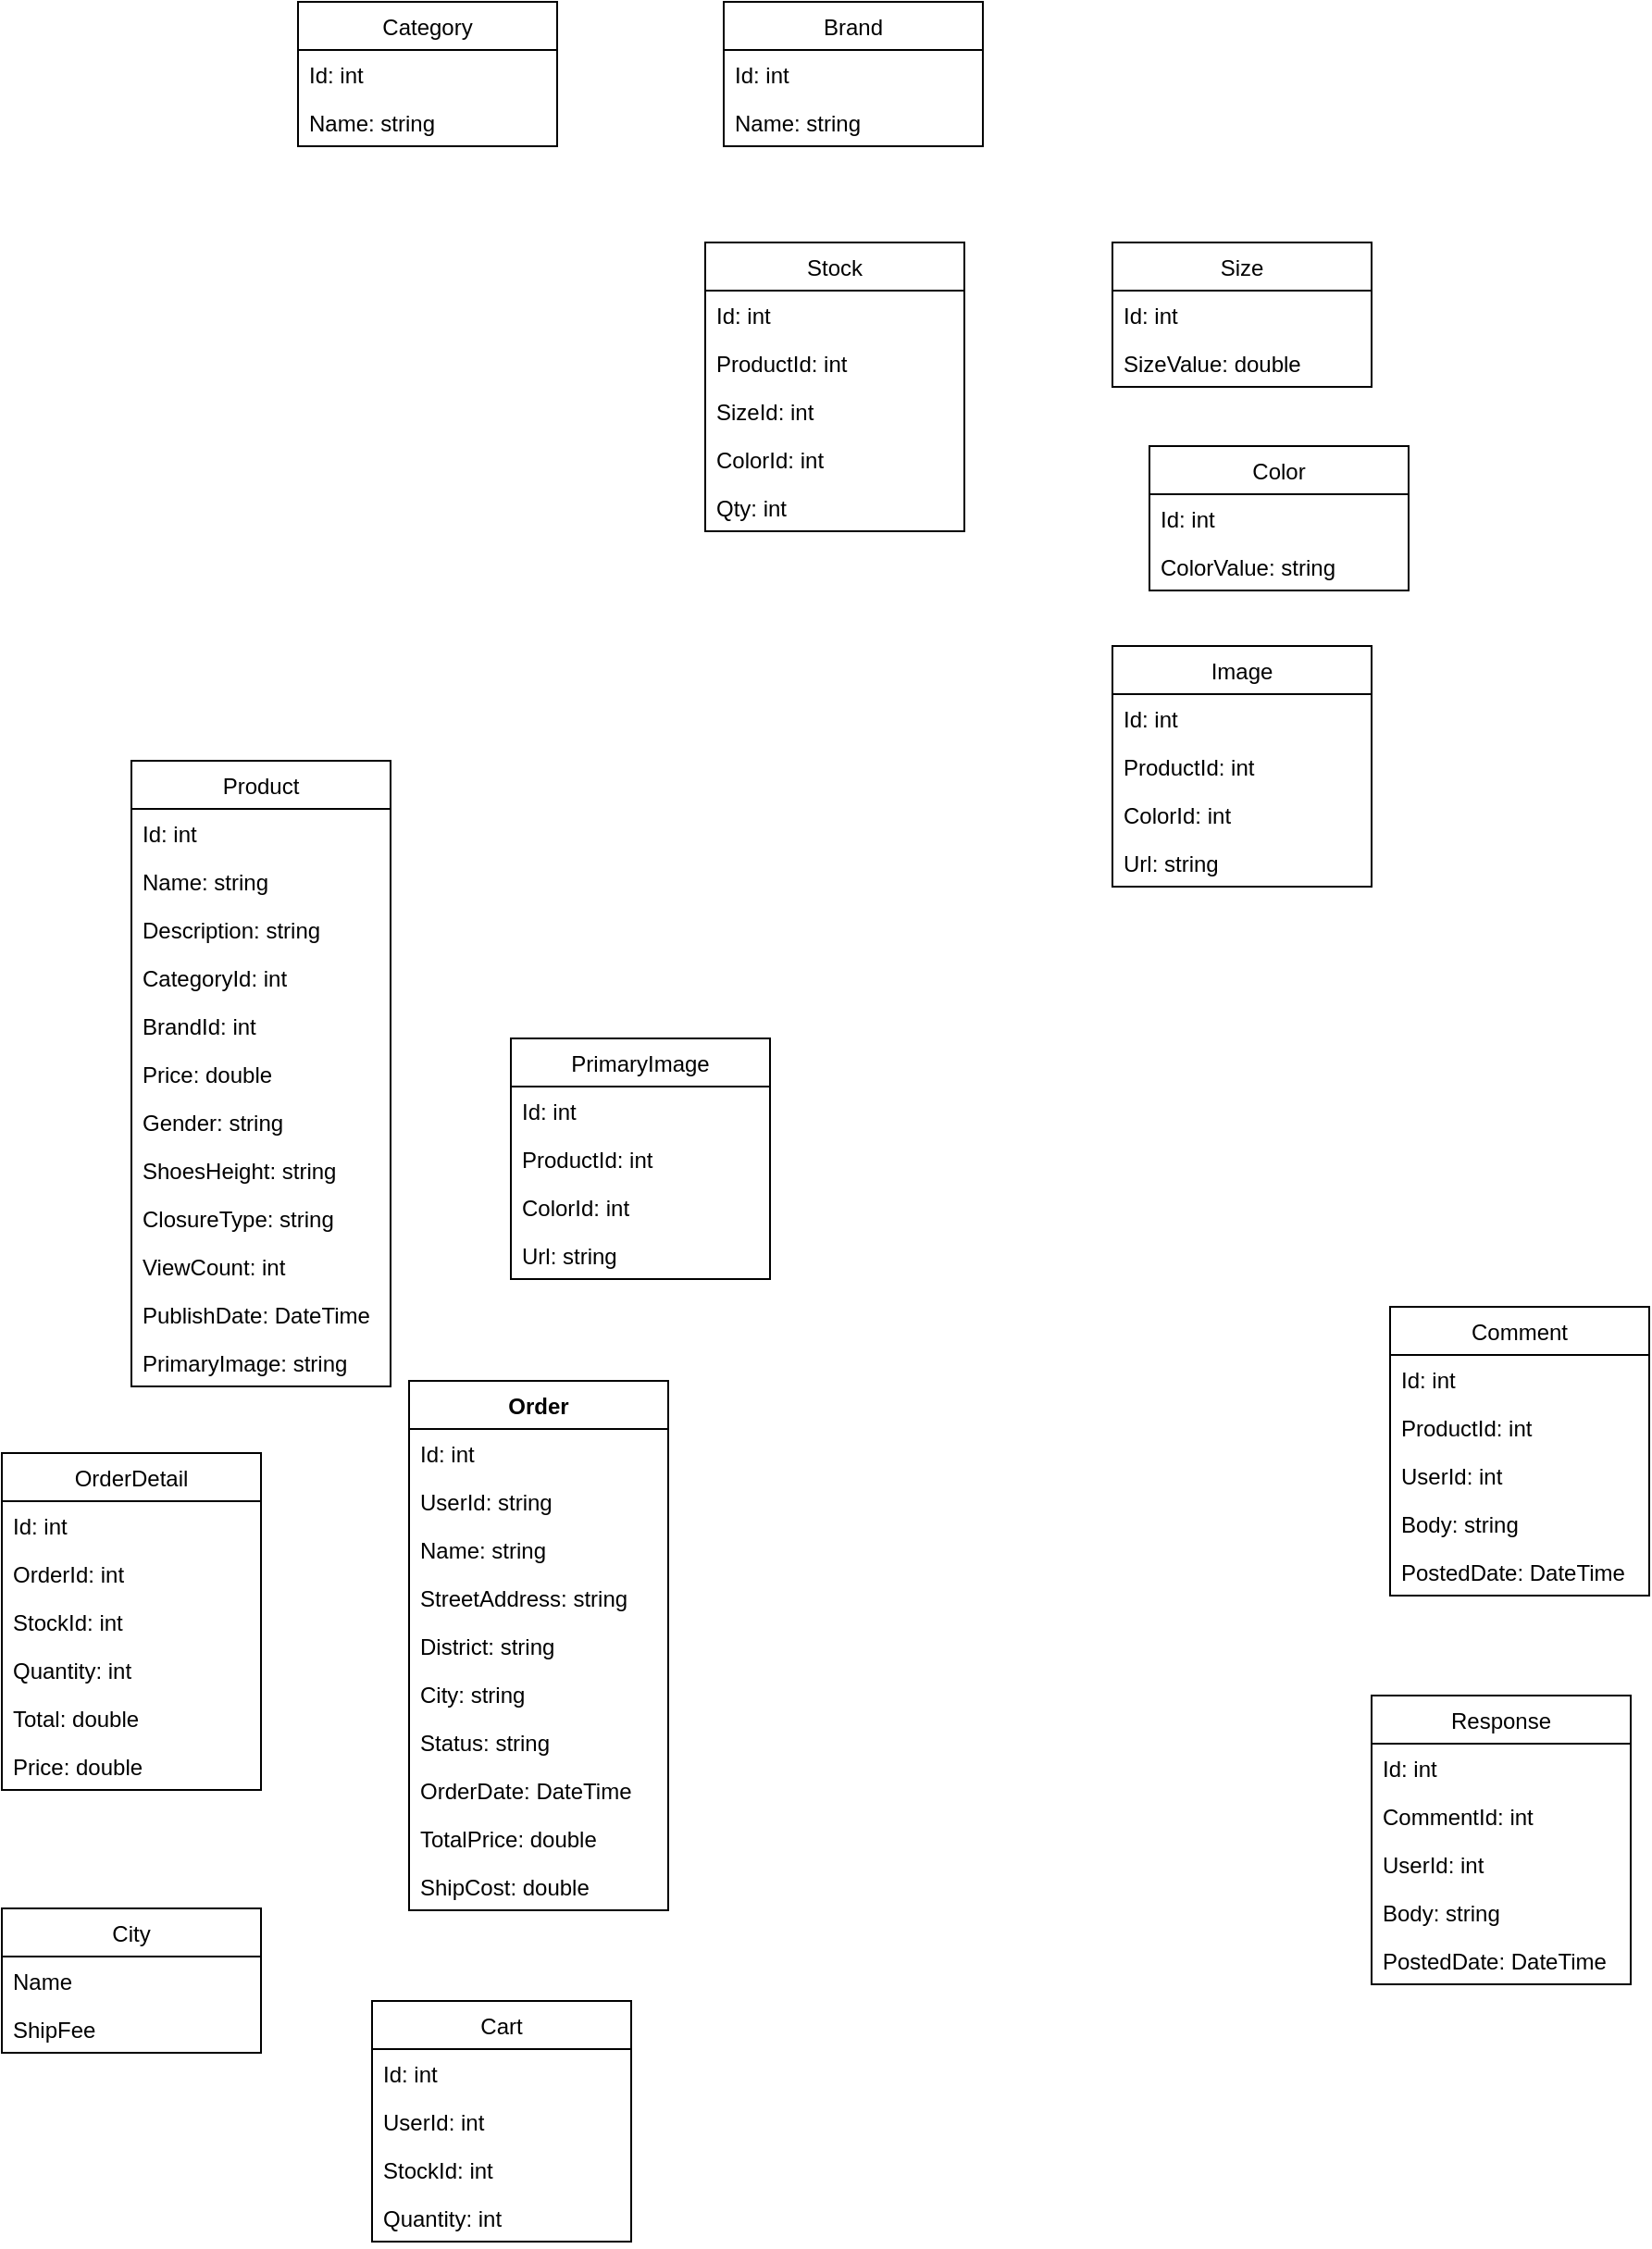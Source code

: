 <mxfile version="16.5.1" type="device"><diagram id="9NhCRgK0ZqFU8nSl4oD_" name="Page-1"><mxGraphModel dx="948" dy="502" grid="1" gridSize="10" guides="1" tooltips="1" connect="1" arrows="1" fold="1" page="1" pageScale="1" pageWidth="850" pageHeight="1100" math="0" shadow="0"><root><mxCell id="0"/><mxCell id="1" parent="0"/><mxCell id="wR-vzgXyT3z7ilg6U14q-1" value="Category" style="swimlane;fontStyle=0;childLayout=stackLayout;horizontal=1;startSize=26;fillColor=none;horizontalStack=0;resizeParent=1;resizeParentMax=0;resizeLast=0;collapsible=1;marginBottom=0;" parent="1" vertex="1"><mxGeometry x="170" y="180" width="140" height="78" as="geometry"/></mxCell><mxCell id="wR-vzgXyT3z7ilg6U14q-2" value="Id: int" style="text;strokeColor=none;fillColor=none;align=left;verticalAlign=top;spacingLeft=4;spacingRight=4;overflow=hidden;rotatable=0;points=[[0,0.5],[1,0.5]];portConstraint=eastwest;" parent="wR-vzgXyT3z7ilg6U14q-1" vertex="1"><mxGeometry y="26" width="140" height="26" as="geometry"/></mxCell><mxCell id="wR-vzgXyT3z7ilg6U14q-3" value="Name: string" style="text;strokeColor=none;fillColor=none;align=left;verticalAlign=top;spacingLeft=4;spacingRight=4;overflow=hidden;rotatable=0;points=[[0,0.5],[1,0.5]];portConstraint=eastwest;" parent="wR-vzgXyT3z7ilg6U14q-1" vertex="1"><mxGeometry y="52" width="140" height="26" as="geometry"/></mxCell><mxCell id="wR-vzgXyT3z7ilg6U14q-5" value="Brand" style="swimlane;fontStyle=0;childLayout=stackLayout;horizontal=1;startSize=26;fillColor=none;horizontalStack=0;resizeParent=1;resizeParentMax=0;resizeLast=0;collapsible=1;marginBottom=0;" parent="1" vertex="1"><mxGeometry x="400" y="180" width="140" height="78" as="geometry"/></mxCell><mxCell id="wR-vzgXyT3z7ilg6U14q-6" value="Id: int" style="text;strokeColor=none;fillColor=none;align=left;verticalAlign=top;spacingLeft=4;spacingRight=4;overflow=hidden;rotatable=0;points=[[0,0.5],[1,0.5]];portConstraint=eastwest;" parent="wR-vzgXyT3z7ilg6U14q-5" vertex="1"><mxGeometry y="26" width="140" height="26" as="geometry"/></mxCell><mxCell id="wR-vzgXyT3z7ilg6U14q-7" value="Name: string" style="text;strokeColor=none;fillColor=none;align=left;verticalAlign=top;spacingLeft=4;spacingRight=4;overflow=hidden;rotatable=0;points=[[0,0.5],[1,0.5]];portConstraint=eastwest;" parent="wR-vzgXyT3z7ilg6U14q-5" vertex="1"><mxGeometry y="52" width="140" height="26" as="geometry"/></mxCell><mxCell id="wR-vzgXyT3z7ilg6U14q-8" value="Product" style="swimlane;fontStyle=0;childLayout=stackLayout;horizontal=1;startSize=26;fillColor=none;horizontalStack=0;resizeParent=1;resizeParentMax=0;resizeLast=0;collapsible=1;marginBottom=0;" parent="1" vertex="1"><mxGeometry x="80" y="590" width="140" height="338" as="geometry"/></mxCell><mxCell id="wR-vzgXyT3z7ilg6U14q-9" value="Id: int" style="text;strokeColor=none;fillColor=none;align=left;verticalAlign=top;spacingLeft=4;spacingRight=4;overflow=hidden;rotatable=0;points=[[0,0.5],[1,0.5]];portConstraint=eastwest;" parent="wR-vzgXyT3z7ilg6U14q-8" vertex="1"><mxGeometry y="26" width="140" height="26" as="geometry"/></mxCell><mxCell id="wR-vzgXyT3z7ilg6U14q-10" value="Name: string" style="text;strokeColor=none;fillColor=none;align=left;verticalAlign=top;spacingLeft=4;spacingRight=4;overflow=hidden;rotatable=0;points=[[0,0.5],[1,0.5]];portConstraint=eastwest;fontStyle=0" parent="wR-vzgXyT3z7ilg6U14q-8" vertex="1"><mxGeometry y="52" width="140" height="26" as="geometry"/></mxCell><mxCell id="dKfZ9cbPPHuTe9_XDNdB-1" value="Description: string" style="text;strokeColor=none;fillColor=none;align=left;verticalAlign=top;spacingLeft=4;spacingRight=4;overflow=hidden;rotatable=0;points=[[0,0.5],[1,0.5]];portConstraint=eastwest;" parent="wR-vzgXyT3z7ilg6U14q-8" vertex="1"><mxGeometry y="78" width="140" height="26" as="geometry"/></mxCell><mxCell id="wR-vzgXyT3z7ilg6U14q-11" value="CategoryId: int" style="text;strokeColor=none;fillColor=none;align=left;verticalAlign=top;spacingLeft=4;spacingRight=4;overflow=hidden;rotatable=0;points=[[0,0.5],[1,0.5]];portConstraint=eastwest;" parent="wR-vzgXyT3z7ilg6U14q-8" vertex="1"><mxGeometry y="104" width="140" height="26" as="geometry"/></mxCell><mxCell id="wR-vzgXyT3z7ilg6U14q-12" value="BrandId: int" style="text;strokeColor=none;fillColor=none;align=left;verticalAlign=top;spacingLeft=4;spacingRight=4;overflow=hidden;rotatable=0;points=[[0,0.5],[1,0.5]];portConstraint=eastwest;" parent="wR-vzgXyT3z7ilg6U14q-8" vertex="1"><mxGeometry y="130" width="140" height="26" as="geometry"/></mxCell><mxCell id="wR-vzgXyT3z7ilg6U14q-13" value="Price: double" style="text;strokeColor=none;fillColor=none;align=left;verticalAlign=top;spacingLeft=4;spacingRight=4;overflow=hidden;rotatable=0;points=[[0,0.5],[1,0.5]];portConstraint=eastwest;" parent="wR-vzgXyT3z7ilg6U14q-8" vertex="1"><mxGeometry y="156" width="140" height="26" as="geometry"/></mxCell><mxCell id="wR-vzgXyT3z7ilg6U14q-15" value="Gender: string" style="text;strokeColor=none;fillColor=none;align=left;verticalAlign=top;spacingLeft=4;spacingRight=4;overflow=hidden;rotatable=0;points=[[0,0.5],[1,0.5]];portConstraint=eastwest;" parent="wR-vzgXyT3z7ilg6U14q-8" vertex="1"><mxGeometry y="182" width="140" height="26" as="geometry"/></mxCell><mxCell id="wR-vzgXyT3z7ilg6U14q-16" value="ShoesHeight: string" style="text;strokeColor=none;fillColor=none;align=left;verticalAlign=top;spacingLeft=4;spacingRight=4;overflow=hidden;rotatable=0;points=[[0,0.5],[1,0.5]];portConstraint=eastwest;" parent="wR-vzgXyT3z7ilg6U14q-8" vertex="1"><mxGeometry y="208" width="140" height="26" as="geometry"/></mxCell><mxCell id="wR-vzgXyT3z7ilg6U14q-17" value="ClosureType: string" style="text;strokeColor=none;fillColor=none;align=left;verticalAlign=top;spacingLeft=4;spacingRight=4;overflow=hidden;rotatable=0;points=[[0,0.5],[1,0.5]];portConstraint=eastwest;" parent="wR-vzgXyT3z7ilg6U14q-8" vertex="1"><mxGeometry y="234" width="140" height="26" as="geometry"/></mxCell><mxCell id="wR-vzgXyT3z7ilg6U14q-19" value="ViewCount: int" style="text;strokeColor=none;fillColor=none;align=left;verticalAlign=top;spacingLeft=4;spacingRight=4;overflow=hidden;rotatable=0;points=[[0,0.5],[1,0.5]];portConstraint=eastwest;" parent="wR-vzgXyT3z7ilg6U14q-8" vertex="1"><mxGeometry y="260" width="140" height="26" as="geometry"/></mxCell><mxCell id="dKfZ9cbPPHuTe9_XDNdB-2" value="PublishDate: DateTime&#10;" style="text;strokeColor=none;fillColor=none;align=left;verticalAlign=top;spacingLeft=4;spacingRight=4;overflow=hidden;rotatable=0;points=[[0,0.5],[1,0.5]];portConstraint=eastwest;" parent="wR-vzgXyT3z7ilg6U14q-8" vertex="1"><mxGeometry y="286" width="140" height="26" as="geometry"/></mxCell><mxCell id="oNERzBWYpqHWDT9L8iOz-4" value="PrimaryImage: string" style="text;strokeColor=none;fillColor=none;align=left;verticalAlign=top;spacingLeft=4;spacingRight=4;overflow=hidden;rotatable=0;points=[[0,0.5],[1,0.5]];portConstraint=eastwest;" parent="wR-vzgXyT3z7ilg6U14q-8" vertex="1"><mxGeometry y="312" width="140" height="26" as="geometry"/></mxCell><mxCell id="wR-vzgXyT3z7ilg6U14q-23" value="Size" style="swimlane;fontStyle=0;childLayout=stackLayout;horizontal=1;startSize=26;fillColor=none;horizontalStack=0;resizeParent=1;resizeParentMax=0;resizeLast=0;collapsible=1;marginBottom=0;" parent="1" vertex="1"><mxGeometry x="610" y="310" width="140" height="78" as="geometry"/></mxCell><mxCell id="wR-vzgXyT3z7ilg6U14q-26" value="Id: int" style="text;strokeColor=none;fillColor=none;align=left;verticalAlign=top;spacingLeft=4;spacingRight=4;overflow=hidden;rotatable=0;points=[[0,0.5],[1,0.5]];portConstraint=eastwest;" parent="wR-vzgXyT3z7ilg6U14q-23" vertex="1"><mxGeometry y="26" width="140" height="26" as="geometry"/></mxCell><mxCell id="wR-vzgXyT3z7ilg6U14q-24" value="SizeValue: double" style="text;strokeColor=none;fillColor=none;align=left;verticalAlign=top;spacingLeft=4;spacingRight=4;overflow=hidden;rotatable=0;points=[[0,0.5],[1,0.5]];portConstraint=eastwest;" parent="wR-vzgXyT3z7ilg6U14q-23" vertex="1"><mxGeometry y="52" width="140" height="26" as="geometry"/></mxCell><mxCell id="wR-vzgXyT3z7ilg6U14q-28" value="Comment" style="swimlane;fontStyle=0;childLayout=stackLayout;horizontal=1;startSize=26;fillColor=none;horizontalStack=0;resizeParent=1;resizeParentMax=0;resizeLast=0;collapsible=1;marginBottom=0;" parent="1" vertex="1"><mxGeometry x="760" y="885" width="140" height="156" as="geometry"/></mxCell><mxCell id="wR-vzgXyT3z7ilg6U14q-29" value="Id: int" style="text;strokeColor=none;fillColor=none;align=left;verticalAlign=top;spacingLeft=4;spacingRight=4;overflow=hidden;rotatable=0;points=[[0,0.5],[1,0.5]];portConstraint=eastwest;" parent="wR-vzgXyT3z7ilg6U14q-28" vertex="1"><mxGeometry y="26" width="140" height="26" as="geometry"/></mxCell><mxCell id="wR-vzgXyT3z7ilg6U14q-30" value="ProductId: int" style="text;strokeColor=none;fillColor=none;align=left;verticalAlign=top;spacingLeft=4;spacingRight=4;overflow=hidden;rotatable=0;points=[[0,0.5],[1,0.5]];portConstraint=eastwest;" parent="wR-vzgXyT3z7ilg6U14q-28" vertex="1"><mxGeometry y="52" width="140" height="26" as="geometry"/></mxCell><mxCell id="wR-vzgXyT3z7ilg6U14q-31" value="UserId: int" style="text;strokeColor=none;fillColor=none;align=left;verticalAlign=top;spacingLeft=4;spacingRight=4;overflow=hidden;rotatable=0;points=[[0,0.5],[1,0.5]];portConstraint=eastwest;" parent="wR-vzgXyT3z7ilg6U14q-28" vertex="1"><mxGeometry y="78" width="140" height="26" as="geometry"/></mxCell><mxCell id="wR-vzgXyT3z7ilg6U14q-32" value="Body: string" style="text;strokeColor=none;fillColor=none;align=left;verticalAlign=top;spacingLeft=4;spacingRight=4;overflow=hidden;rotatable=0;points=[[0,0.5],[1,0.5]];portConstraint=eastwest;" parent="wR-vzgXyT3z7ilg6U14q-28" vertex="1"><mxGeometry y="104" width="140" height="26" as="geometry"/></mxCell><mxCell id="wR-vzgXyT3z7ilg6U14q-33" value="PostedDate: DateTime" style="text;strokeColor=none;fillColor=none;align=left;verticalAlign=top;spacingLeft=4;spacingRight=4;overflow=hidden;rotatable=0;points=[[0,0.5],[1,0.5]];portConstraint=eastwest;" parent="wR-vzgXyT3z7ilg6U14q-28" vertex="1"><mxGeometry y="130" width="140" height="26" as="geometry"/></mxCell><mxCell id="wR-vzgXyT3z7ilg6U14q-34" value="Response" style="swimlane;fontStyle=0;childLayout=stackLayout;horizontal=1;startSize=26;fillColor=none;horizontalStack=0;resizeParent=1;resizeParentMax=0;resizeLast=0;collapsible=1;marginBottom=0;" parent="1" vertex="1"><mxGeometry x="750" y="1095" width="140" height="156" as="geometry"/></mxCell><mxCell id="wR-vzgXyT3z7ilg6U14q-35" value="Id: int" style="text;strokeColor=none;fillColor=none;align=left;verticalAlign=top;spacingLeft=4;spacingRight=4;overflow=hidden;rotatable=0;points=[[0,0.5],[1,0.5]];portConstraint=eastwest;" parent="wR-vzgXyT3z7ilg6U14q-34" vertex="1"><mxGeometry y="26" width="140" height="26" as="geometry"/></mxCell><mxCell id="wR-vzgXyT3z7ilg6U14q-36" value="CommentId: int" style="text;strokeColor=none;fillColor=none;align=left;verticalAlign=top;spacingLeft=4;spacingRight=4;overflow=hidden;rotatable=0;points=[[0,0.5],[1,0.5]];portConstraint=eastwest;" parent="wR-vzgXyT3z7ilg6U14q-34" vertex="1"><mxGeometry y="52" width="140" height="26" as="geometry"/></mxCell><mxCell id="pFicHB2eT2UD0G_AHHrQ-11" value="UserId: int" style="text;strokeColor=none;fillColor=none;align=left;verticalAlign=top;spacingLeft=4;spacingRight=4;overflow=hidden;rotatable=0;points=[[0,0.5],[1,0.5]];portConstraint=eastwest;" parent="wR-vzgXyT3z7ilg6U14q-34" vertex="1"><mxGeometry y="78" width="140" height="26" as="geometry"/></mxCell><mxCell id="wR-vzgXyT3z7ilg6U14q-38" value="Body: string" style="text;strokeColor=none;fillColor=none;align=left;verticalAlign=top;spacingLeft=4;spacingRight=4;overflow=hidden;rotatable=0;points=[[0,0.5],[1,0.5]];portConstraint=eastwest;" parent="wR-vzgXyT3z7ilg6U14q-34" vertex="1"><mxGeometry y="104" width="140" height="26" as="geometry"/></mxCell><mxCell id="wR-vzgXyT3z7ilg6U14q-39" value="PostedDate: DateTime" style="text;strokeColor=none;fillColor=none;align=left;verticalAlign=top;spacingLeft=4;spacingRight=4;overflow=hidden;rotatable=0;points=[[0,0.5],[1,0.5]];portConstraint=eastwest;" parent="wR-vzgXyT3z7ilg6U14q-34" vertex="1"><mxGeometry y="130" width="140" height="26" as="geometry"/></mxCell><mxCell id="wR-vzgXyT3z7ilg6U14q-40" value="Order" style="swimlane;fontStyle=1;childLayout=stackLayout;horizontal=1;startSize=26;fillColor=none;horizontalStack=0;resizeParent=1;resizeParentMax=0;resizeLast=0;collapsible=1;marginBottom=0;" parent="1" vertex="1"><mxGeometry x="230" y="925" width="140" height="286" as="geometry"/></mxCell><mxCell id="wR-vzgXyT3z7ilg6U14q-41" value="Id: int" style="text;strokeColor=none;fillColor=none;align=left;verticalAlign=top;spacingLeft=4;spacingRight=4;overflow=hidden;rotatable=0;points=[[0,0.5],[1,0.5]];portConstraint=eastwest;" parent="wR-vzgXyT3z7ilg6U14q-40" vertex="1"><mxGeometry y="26" width="140" height="26" as="geometry"/></mxCell><mxCell id="wR-vzgXyT3z7ilg6U14q-42" value="UserId: string" style="text;strokeColor=none;fillColor=none;align=left;verticalAlign=top;spacingLeft=4;spacingRight=4;overflow=hidden;rotatable=0;points=[[0,0.5],[1,0.5]];portConstraint=eastwest;" parent="wR-vzgXyT3z7ilg6U14q-40" vertex="1"><mxGeometry y="52" width="140" height="26" as="geometry"/></mxCell><mxCell id="3OxOV-RDlMea1zpMM4oO-3" value="Name: string" style="text;strokeColor=none;fillColor=none;align=left;verticalAlign=top;spacingLeft=4;spacingRight=4;overflow=hidden;rotatable=0;points=[[0,0.5],[1,0.5]];portConstraint=eastwest;" parent="wR-vzgXyT3z7ilg6U14q-40" vertex="1"><mxGeometry y="78" width="140" height="26" as="geometry"/></mxCell><mxCell id="wR-vzgXyT3z7ilg6U14q-43" value="StreetAddress: string" style="text;strokeColor=none;fillColor=none;align=left;verticalAlign=top;spacingLeft=4;spacingRight=4;overflow=hidden;rotatable=0;points=[[0,0.5],[1,0.5]];portConstraint=eastwest;" parent="wR-vzgXyT3z7ilg6U14q-40" vertex="1"><mxGeometry y="104" width="140" height="26" as="geometry"/></mxCell><mxCell id="cWQoRgSYpgZO_g9UkOsl-1" value="District: string" style="text;strokeColor=none;fillColor=none;align=left;verticalAlign=top;spacingLeft=4;spacingRight=4;overflow=hidden;rotatable=0;points=[[0,0.5],[1,0.5]];portConstraint=eastwest;" parent="wR-vzgXyT3z7ilg6U14q-40" vertex="1"><mxGeometry y="130" width="140" height="26" as="geometry"/></mxCell><mxCell id="cWQoRgSYpgZO_g9UkOsl-2" value="City: string" style="text;strokeColor=none;fillColor=none;align=left;verticalAlign=top;spacingLeft=4;spacingRight=4;overflow=hidden;rotatable=0;points=[[0,0.5],[1,0.5]];portConstraint=eastwest;" parent="wR-vzgXyT3z7ilg6U14q-40" vertex="1"><mxGeometry y="156" width="140" height="26" as="geometry"/></mxCell><mxCell id="wR-vzgXyT3z7ilg6U14q-44" value="Status: string" style="text;strokeColor=none;fillColor=none;align=left;verticalAlign=top;spacingLeft=4;spacingRight=4;overflow=hidden;rotatable=0;points=[[0,0.5],[1,0.5]];portConstraint=eastwest;fontStyle=0" parent="wR-vzgXyT3z7ilg6U14q-40" vertex="1"><mxGeometry y="182" width="140" height="26" as="geometry"/></mxCell><mxCell id="wR-vzgXyT3z7ilg6U14q-45" value="OrderDate: DateTime" style="text;strokeColor=none;fillColor=none;align=left;verticalAlign=top;spacingLeft=4;spacingRight=4;overflow=hidden;rotatable=0;points=[[0,0.5],[1,0.5]];portConstraint=eastwest;fontStyle=0" parent="wR-vzgXyT3z7ilg6U14q-40" vertex="1"><mxGeometry y="208" width="140" height="26" as="geometry"/></mxCell><mxCell id="wR-vzgXyT3z7ilg6U14q-46" value="TotalPrice: double" style="text;strokeColor=none;fillColor=none;align=left;verticalAlign=top;spacingLeft=4;spacingRight=4;overflow=hidden;rotatable=0;points=[[0,0.5],[1,0.5]];portConstraint=eastwest;fontStyle=0" parent="wR-vzgXyT3z7ilg6U14q-40" vertex="1"><mxGeometry y="234" width="140" height="26" as="geometry"/></mxCell><mxCell id="wR-vzgXyT3z7ilg6U14q-47" value="ShipCost: double" style="text;strokeColor=none;fillColor=none;align=left;verticalAlign=top;spacingLeft=4;spacingRight=4;overflow=hidden;rotatable=0;points=[[0,0.5],[1,0.5]];portConstraint=eastwest;fontStyle=0" parent="wR-vzgXyT3z7ilg6U14q-40" vertex="1"><mxGeometry y="260" width="140" height="26" as="geometry"/></mxCell><mxCell id="wR-vzgXyT3z7ilg6U14q-48" value="OrderDetail" style="swimlane;fontStyle=0;childLayout=stackLayout;horizontal=1;startSize=26;fillColor=none;horizontalStack=0;resizeParent=1;resizeParentMax=0;resizeLast=0;collapsible=1;marginBottom=0;" parent="1" vertex="1"><mxGeometry x="10" y="964" width="140" height="182" as="geometry"/></mxCell><mxCell id="wR-vzgXyT3z7ilg6U14q-49" value="Id: int" style="text;strokeColor=none;fillColor=none;align=left;verticalAlign=top;spacingLeft=4;spacingRight=4;overflow=hidden;rotatable=0;points=[[0,0.5],[1,0.5]];portConstraint=eastwest;" parent="wR-vzgXyT3z7ilg6U14q-48" vertex="1"><mxGeometry y="26" width="140" height="26" as="geometry"/></mxCell><mxCell id="wR-vzgXyT3z7ilg6U14q-50" value="OrderId: int" style="text;strokeColor=none;fillColor=none;align=left;verticalAlign=top;spacingLeft=4;spacingRight=4;overflow=hidden;rotatable=0;points=[[0,0.5],[1,0.5]];portConstraint=eastwest;" parent="wR-vzgXyT3z7ilg6U14q-48" vertex="1"><mxGeometry y="52" width="140" height="26" as="geometry"/></mxCell><mxCell id="wR-vzgXyT3z7ilg6U14q-51" value="StockId: int" style="text;strokeColor=none;fillColor=none;align=left;verticalAlign=top;spacingLeft=4;spacingRight=4;overflow=hidden;rotatable=0;points=[[0,0.5],[1,0.5]];portConstraint=eastwest;" parent="wR-vzgXyT3z7ilg6U14q-48" vertex="1"><mxGeometry y="78" width="140" height="26" as="geometry"/></mxCell><mxCell id="wR-vzgXyT3z7ilg6U14q-52" value="Quantity: int" style="text;strokeColor=none;fillColor=none;align=left;verticalAlign=top;spacingLeft=4;spacingRight=4;overflow=hidden;rotatable=0;points=[[0,0.5],[1,0.5]];portConstraint=eastwest;fontStyle=0" parent="wR-vzgXyT3z7ilg6U14q-48" vertex="1"><mxGeometry y="104" width="140" height="26" as="geometry"/></mxCell><mxCell id="wR-vzgXyT3z7ilg6U14q-54" value="Total: double" style="text;strokeColor=none;fillColor=none;align=left;verticalAlign=top;spacingLeft=4;spacingRight=4;overflow=hidden;rotatable=0;points=[[0,0.5],[1,0.5]];portConstraint=eastwest;fontStyle=0" parent="wR-vzgXyT3z7ilg6U14q-48" vertex="1"><mxGeometry y="130" width="140" height="26" as="geometry"/></mxCell><mxCell id="3OxOV-RDlMea1zpMM4oO-2" value="Price: double" style="text;strokeColor=none;fillColor=none;align=left;verticalAlign=top;spacingLeft=4;spacingRight=4;overflow=hidden;rotatable=0;points=[[0,0.5],[1,0.5]];portConstraint=eastwest;fontStyle=0" parent="wR-vzgXyT3z7ilg6U14q-48" vertex="1"><mxGeometry y="156" width="140" height="26" as="geometry"/></mxCell><mxCell id="wR-vzgXyT3z7ilg6U14q-56" value="Cart" style="swimlane;fontStyle=0;childLayout=stackLayout;horizontal=1;startSize=26;fillColor=none;horizontalStack=0;resizeParent=1;resizeParentMax=0;resizeLast=0;collapsible=1;marginBottom=0;" parent="1" vertex="1"><mxGeometry x="210" y="1260" width="140" height="130" as="geometry"/></mxCell><mxCell id="wR-vzgXyT3z7ilg6U14q-57" value="Id: int" style="text;strokeColor=none;fillColor=none;align=left;verticalAlign=top;spacingLeft=4;spacingRight=4;overflow=hidden;rotatable=0;points=[[0,0.5],[1,0.5]];portConstraint=eastwest;" parent="wR-vzgXyT3z7ilg6U14q-56" vertex="1"><mxGeometry y="26" width="140" height="26" as="geometry"/></mxCell><mxCell id="wR-vzgXyT3z7ilg6U14q-58" value="UserId: int" style="text;strokeColor=none;fillColor=none;align=left;verticalAlign=top;spacingLeft=4;spacingRight=4;overflow=hidden;rotatable=0;points=[[0,0.5],[1,0.5]];portConstraint=eastwest;" parent="wR-vzgXyT3z7ilg6U14q-56" vertex="1"><mxGeometry y="52" width="140" height="26" as="geometry"/></mxCell><mxCell id="wR-vzgXyT3z7ilg6U14q-64" value="StockId: int" style="text;strokeColor=none;fillColor=none;align=left;verticalAlign=top;spacingLeft=4;spacingRight=4;overflow=hidden;rotatable=0;points=[[0,0.5],[1,0.5]];portConstraint=eastwest;" parent="wR-vzgXyT3z7ilg6U14q-56" vertex="1"><mxGeometry y="78" width="140" height="26" as="geometry"/></mxCell><mxCell id="wR-vzgXyT3z7ilg6U14q-65" value="Quantity: int" style="text;strokeColor=none;fillColor=none;align=left;verticalAlign=top;spacingLeft=4;spacingRight=4;overflow=hidden;rotatable=0;points=[[0,0.5],[1,0.5]];portConstraint=eastwest;" parent="wR-vzgXyT3z7ilg6U14q-56" vertex="1"><mxGeometry y="104" width="140" height="26" as="geometry"/></mxCell><mxCell id="pFicHB2eT2UD0G_AHHrQ-1" value="Color" style="swimlane;fontStyle=0;childLayout=stackLayout;horizontal=1;startSize=26;fillColor=none;horizontalStack=0;resizeParent=1;resizeParentMax=0;resizeLast=0;collapsible=1;marginBottom=0;" parent="1" vertex="1"><mxGeometry x="630" y="420" width="140" height="78" as="geometry"/></mxCell><mxCell id="pFicHB2eT2UD0G_AHHrQ-5" value="Id: int" style="text;strokeColor=none;fillColor=none;align=left;verticalAlign=top;spacingLeft=4;spacingRight=4;overflow=hidden;rotatable=0;points=[[0,0.5],[1,0.5]];portConstraint=eastwest;" parent="pFicHB2eT2UD0G_AHHrQ-1" vertex="1"><mxGeometry y="26" width="140" height="26" as="geometry"/></mxCell><mxCell id="pFicHB2eT2UD0G_AHHrQ-4" value="ColorValue: string" style="text;strokeColor=none;fillColor=none;align=left;verticalAlign=top;spacingLeft=4;spacingRight=4;overflow=hidden;rotatable=0;points=[[0,0.5],[1,0.5]];portConstraint=eastwest;" parent="pFicHB2eT2UD0G_AHHrQ-1" vertex="1"><mxGeometry y="52" width="140" height="26" as="geometry"/></mxCell><mxCell id="pFicHB2eT2UD0G_AHHrQ-6" value="Stock" style="swimlane;fontStyle=0;childLayout=stackLayout;horizontal=1;startSize=26;fillColor=none;horizontalStack=0;resizeParent=1;resizeParentMax=0;resizeLast=0;collapsible=1;marginBottom=0;" parent="1" vertex="1"><mxGeometry x="390" y="310" width="140" height="156" as="geometry"/></mxCell><mxCell id="oNERzBWYpqHWDT9L8iOz-1" value="Id: int" style="text;strokeColor=none;fillColor=none;align=left;verticalAlign=top;spacingLeft=4;spacingRight=4;overflow=hidden;rotatable=0;points=[[0,0.5],[1,0.5]];portConstraint=eastwest;" parent="pFicHB2eT2UD0G_AHHrQ-6" vertex="1"><mxGeometry y="26" width="140" height="26" as="geometry"/></mxCell><mxCell id="pFicHB2eT2UD0G_AHHrQ-7" value="ProductId: int" style="text;strokeColor=none;fillColor=none;align=left;verticalAlign=top;spacingLeft=4;spacingRight=4;overflow=hidden;rotatable=0;points=[[0,0.5],[1,0.5]];portConstraint=eastwest;" parent="pFicHB2eT2UD0G_AHHrQ-6" vertex="1"><mxGeometry y="52" width="140" height="26" as="geometry"/></mxCell><mxCell id="pFicHB2eT2UD0G_AHHrQ-9" value="SizeId: int" style="text;strokeColor=none;fillColor=none;align=left;verticalAlign=top;spacingLeft=4;spacingRight=4;overflow=hidden;rotatable=0;points=[[0,0.5],[1,0.5]];portConstraint=eastwest;" parent="pFicHB2eT2UD0G_AHHrQ-6" vertex="1"><mxGeometry y="78" width="140" height="26" as="geometry"/></mxCell><mxCell id="pFicHB2eT2UD0G_AHHrQ-10" value="ColorId: int" style="text;strokeColor=none;fillColor=none;align=left;verticalAlign=top;spacingLeft=4;spacingRight=4;overflow=hidden;rotatable=0;points=[[0,0.5],[1,0.5]];portConstraint=eastwest;" parent="pFicHB2eT2UD0G_AHHrQ-6" vertex="1"><mxGeometry y="104" width="140" height="26" as="geometry"/></mxCell><mxCell id="pFicHB2eT2UD0G_AHHrQ-8" value="Qty: int" style="text;strokeColor=none;fillColor=none;align=left;verticalAlign=top;spacingLeft=4;spacingRight=4;overflow=hidden;rotatable=0;points=[[0,0.5],[1,0.5]];portConstraint=eastwest;" parent="pFicHB2eT2UD0G_AHHrQ-6" vertex="1"><mxGeometry y="130" width="140" height="26" as="geometry"/></mxCell><mxCell id="dKfZ9cbPPHuTe9_XDNdB-3" value="PrimaryImage" style="swimlane;fontStyle=0;childLayout=stackLayout;horizontal=1;startSize=26;fillColor=none;horizontalStack=0;resizeParent=1;resizeParentMax=0;resizeLast=0;collapsible=1;marginBottom=0;" parent="1" vertex="1"><mxGeometry x="285" y="740" width="140" height="130" as="geometry"/></mxCell><mxCell id="dKfZ9cbPPHuTe9_XDNdB-8" value="Id: int" style="text;strokeColor=none;fillColor=none;align=left;verticalAlign=top;spacingLeft=4;spacingRight=4;overflow=hidden;rotatable=0;points=[[0,0.5],[1,0.5]];portConstraint=eastwest;" parent="dKfZ9cbPPHuTe9_XDNdB-3" vertex="1"><mxGeometry y="26" width="140" height="26" as="geometry"/></mxCell><mxCell id="dKfZ9cbPPHuTe9_XDNdB-4" value="ProductId: int" style="text;strokeColor=none;fillColor=none;align=left;verticalAlign=top;spacingLeft=4;spacingRight=4;overflow=hidden;rotatable=0;points=[[0,0.5],[1,0.5]];portConstraint=eastwest;" parent="dKfZ9cbPPHuTe9_XDNdB-3" vertex="1"><mxGeometry y="52" width="140" height="26" as="geometry"/></mxCell><mxCell id="oNERzBWYpqHWDT9L8iOz-2" value="ColorId: int" style="text;strokeColor=none;fillColor=none;align=left;verticalAlign=top;spacingLeft=4;spacingRight=4;overflow=hidden;rotatable=0;points=[[0,0.5],[1,0.5]];portConstraint=eastwest;" parent="dKfZ9cbPPHuTe9_XDNdB-3" vertex="1"><mxGeometry y="78" width="140" height="26" as="geometry"/></mxCell><mxCell id="dKfZ9cbPPHuTe9_XDNdB-5" value="Url: string" style="text;strokeColor=none;fillColor=none;align=left;verticalAlign=top;spacingLeft=4;spacingRight=4;overflow=hidden;rotatable=0;points=[[0,0.5],[1,0.5]];portConstraint=eastwest;" parent="dKfZ9cbPPHuTe9_XDNdB-3" vertex="1"><mxGeometry y="104" width="140" height="26" as="geometry"/></mxCell><mxCell id="S2C9RrOAZgg5U8ZxYQ0m-1" value="Image" style="swimlane;fontStyle=0;childLayout=stackLayout;horizontal=1;startSize=26;fillColor=none;horizontalStack=0;resizeParent=1;resizeParentMax=0;resizeLast=0;collapsible=1;marginBottom=0;" parent="1" vertex="1"><mxGeometry x="610" y="528" width="140" height="130" as="geometry"/></mxCell><mxCell id="S2C9RrOAZgg5U8ZxYQ0m-2" value="Id: int" style="text;strokeColor=none;fillColor=none;align=left;verticalAlign=top;spacingLeft=4;spacingRight=4;overflow=hidden;rotatable=0;points=[[0,0.5],[1,0.5]];portConstraint=eastwest;" parent="S2C9RrOAZgg5U8ZxYQ0m-1" vertex="1"><mxGeometry y="26" width="140" height="26" as="geometry"/></mxCell><mxCell id="S2C9RrOAZgg5U8ZxYQ0m-3" value="ProductId: int" style="text;strokeColor=none;fillColor=none;align=left;verticalAlign=top;spacingLeft=4;spacingRight=4;overflow=hidden;rotatable=0;points=[[0,0.5],[1,0.5]];portConstraint=eastwest;" parent="S2C9RrOAZgg5U8ZxYQ0m-1" vertex="1"><mxGeometry y="52" width="140" height="26" as="geometry"/></mxCell><mxCell id="S2C9RrOAZgg5U8ZxYQ0m-4" value="ColorId: int" style="text;strokeColor=none;fillColor=none;align=left;verticalAlign=top;spacingLeft=4;spacingRight=4;overflow=hidden;rotatable=0;points=[[0,0.5],[1,0.5]];portConstraint=eastwest;" parent="S2C9RrOAZgg5U8ZxYQ0m-1" vertex="1"><mxGeometry y="78" width="140" height="26" as="geometry"/></mxCell><mxCell id="S2C9RrOAZgg5U8ZxYQ0m-5" value="Url: string" style="text;strokeColor=none;fillColor=none;align=left;verticalAlign=top;spacingLeft=4;spacingRight=4;overflow=hidden;rotatable=0;points=[[0,0.5],[1,0.5]];portConstraint=eastwest;" parent="S2C9RrOAZgg5U8ZxYQ0m-1" vertex="1"><mxGeometry y="104" width="140" height="26" as="geometry"/></mxCell><mxCell id="cWQoRgSYpgZO_g9UkOsl-3" value="City" style="swimlane;fontStyle=0;childLayout=stackLayout;horizontal=1;startSize=26;fillColor=none;horizontalStack=0;resizeParent=1;resizeParentMax=0;resizeLast=0;collapsible=1;marginBottom=0;" parent="1" vertex="1"><mxGeometry x="10" y="1210" width="140" height="78" as="geometry"/></mxCell><mxCell id="cWQoRgSYpgZO_g9UkOsl-4" value="Name" style="text;strokeColor=none;fillColor=none;align=left;verticalAlign=top;spacingLeft=4;spacingRight=4;overflow=hidden;rotatable=0;points=[[0,0.5],[1,0.5]];portConstraint=eastwest;" parent="cWQoRgSYpgZO_g9UkOsl-3" vertex="1"><mxGeometry y="26" width="140" height="26" as="geometry"/></mxCell><mxCell id="cWQoRgSYpgZO_g9UkOsl-6" value="ShipFee" style="text;strokeColor=none;fillColor=none;align=left;verticalAlign=top;spacingLeft=4;spacingRight=4;overflow=hidden;rotatable=0;points=[[0,0.5],[1,0.5]];portConstraint=eastwest;" parent="cWQoRgSYpgZO_g9UkOsl-3" vertex="1"><mxGeometry y="52" width="140" height="26" as="geometry"/></mxCell></root></mxGraphModel></diagram></mxfile>
